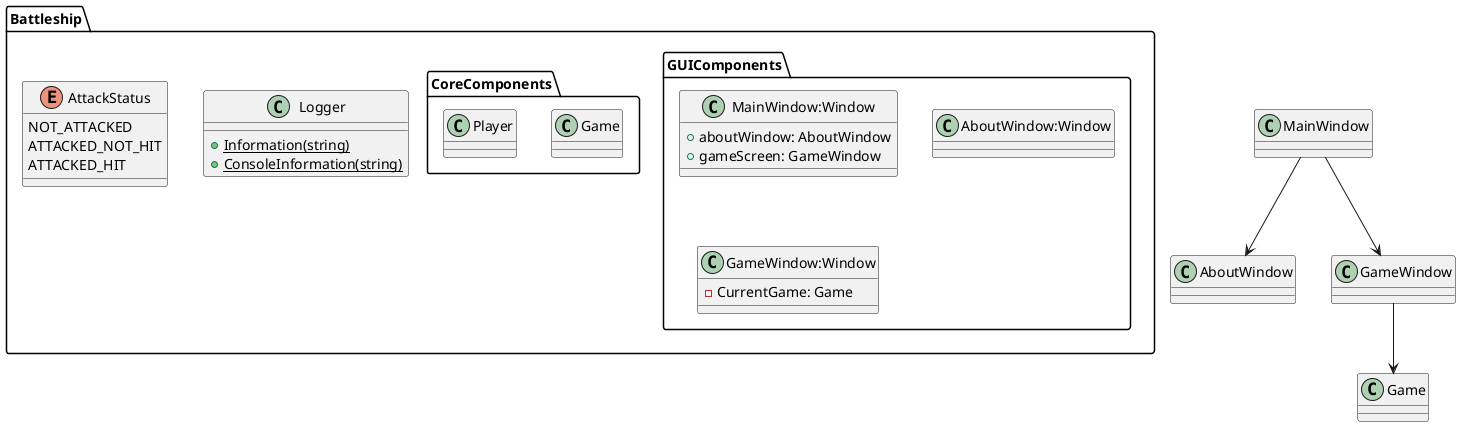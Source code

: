 @startuml

' Root Namespace
class Battleship.Logger {
    +{static} Information(string)
    +{static} ConsoleInformation(string)
}

enum Battleship.AttackStatus {
    NOT_ATTACKED
    ATTACKED_NOT_HIT
    ATTACKED_HIT
}

' GUIComponents Namespace
class Battleship.GUIComponents.MainWindow:Window {
    + aboutWindow: AboutWindow
    + gameScreen: GameWindow
}

MainWindow-->AboutWindow
MainWindow-->GameWindow

class Battleship.GUIComponents.AboutWindow:Window {

}

class Battleship.GUIComponents.GameWindow:Window {
    - CurrentGame: Game
}

' CoreComponents Namespace
GameWindow-->Game

class Battleship.CoreComponents.Game {

}

class Battleship.CoreComponents.Player {

}

@enduml

